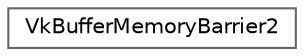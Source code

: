 digraph "类继承关系图"
{
 // LATEX_PDF_SIZE
  bgcolor="transparent";
  edge [fontname=Helvetica,fontsize=10,labelfontname=Helvetica,labelfontsize=10];
  node [fontname=Helvetica,fontsize=10,shape=box,height=0.2,width=0.4];
  rankdir="LR";
  Node0 [id="Node000000",label="VkBufferMemoryBarrier2",height=0.2,width=0.4,color="grey40", fillcolor="white", style="filled",URL="$struct_vk_buffer_memory_barrier2.html",tooltip=" "];
}
